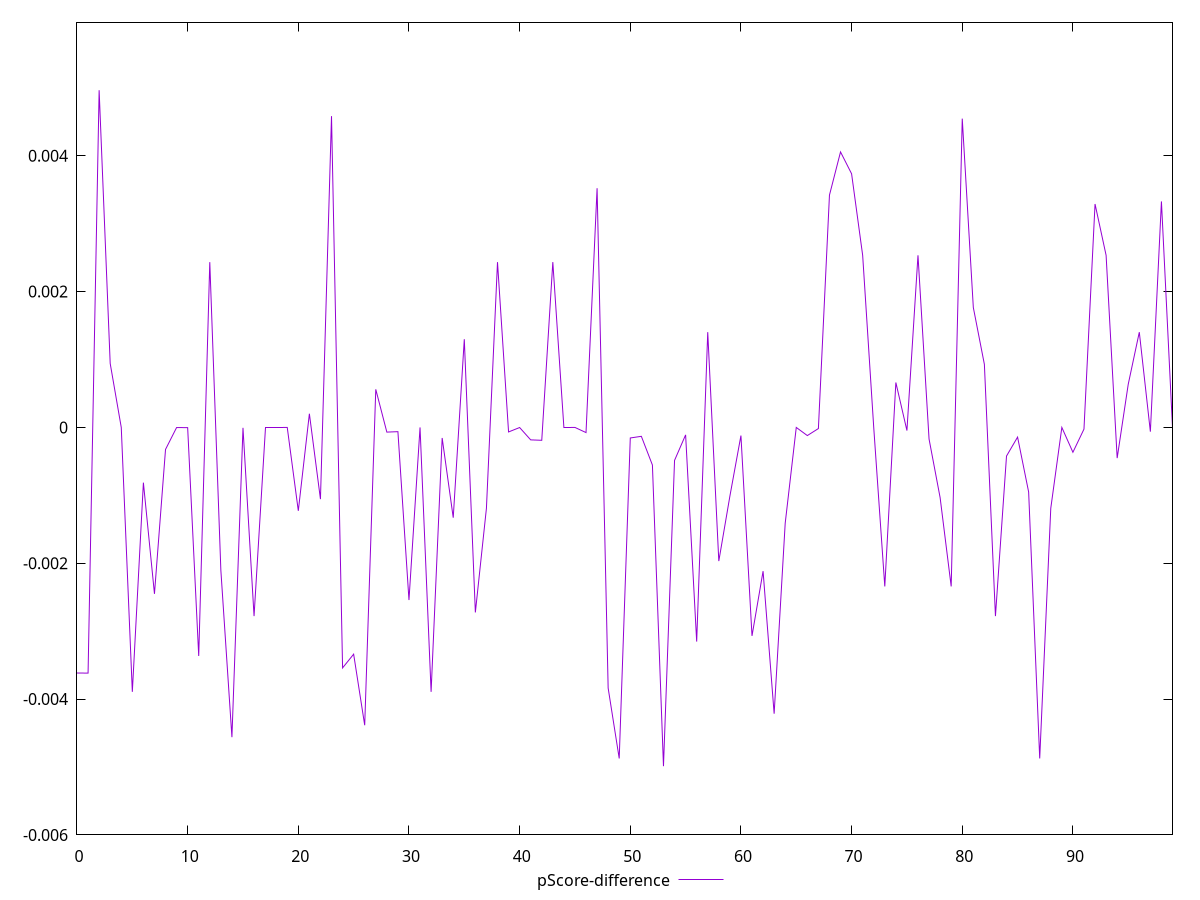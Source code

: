 reset

$pScoreDifference <<EOF
0 -0.0036157335558005266
1 -0.0036175658805676844
2 0.004963463535978652
3 0.0009406740495115917
4 -6.619511143668433e-7
5 -0.0038935927496441813
6 -0.000813175632740748
7 -0.002450691428147578
8 -0.00032442024617662657
9 -0.000002265912357968247
10 -0.000004039723237592163
11 -0.0033648270271628977
12 0.0024327806982498146
13 -0.002104139897023849
14 -0.004560699422800463
15 -0.000006189251727350964
16 -0.0027784845186997753
17 -6.619511143668433e-7
18 -6.619511143668433e-7
19 -9.501257707267285e-7
20 -0.0012281422996036628
21 0.00020088994489242396
22 -0.0010561419241679661
23 0.004582249796219795
24 -0.0035407587806517427
25 -0.0033386550765985845
26 -0.004384850774687199
27 0.0005600086585122455
28 -0.00006948289715102973
29 -0.00006306789655829981
30 -0.002541734766916104
31 -6.619511143668433e-7
32 -0.0038935927496441813
33 -0.00015588536772814798
34 -0.0013295946020026594
35 0.0012979208446615154
36 -0.0027240479675723905
37 -0.0011910429853827509
38 0.0024327806982508138
39 -0.00006728654354892782
40 -0.0000020816822585700834
41 -0.0001839125961414778
42 -0.00019005478482669869
43 0.0024327806982498146
44 -0.000002265912357968247
45 -6.619511143668433e-7
46 -0.00007643513833810456
47 0.0035211335993098336
48 -0.0038376862283343582
49 -0.004873946527100825
50 -0.00015588536772814798
51 -0.00013148332345902514
52 -0.0005542546369290413
53 -0.004987901848114928
54 -0.0004858217625225425
55 -0.00011033426445239414
56 -0.0031534591832170777
57 0.0014016611988948435
58 -0.0019682173355768384
59 -0.001013671652438819
60 -0.0001205244174697917
61 -0.003069656763404316
62 -0.002116592646380644
63 -0.004215306227154492
64 -0.001411451996564228
65 -6.619511143668433e-7
66 -0.0001205244174697917
67 -0.000017278981390145276
68 0.003419410163042036
69 0.004054984955256691
70 0.0037333244120304476
71 0.0025330086638015725
72 -6.619511143668433e-7
73 -0.0023411631105385577
74 0.0006605577170090138
75 -0.00004672084941048649
76 0.0025330086638015725
77 -0.00017131768549105697
78 -0.0010336786737362713
79 -0.0023411631105385577
80 0.004545227424343268
81 0.0017648920372247967
82 0.0009279178753864858
83 -0.0027784845186997753
84 -0.00042200658667090885
85 -0.0001432550713844627
86 -0.0009514271313667555
87 -0.004873946527100603
88 -0.0011910429853827509
89 -6.619511143668433e-7
90 -0.000366204512845969
91 -0.00002542432632235414
92 0.0032881247401280733
93 0.0025330086638015725
94 -0.0004523817110413386
95 0.000634649655834929
96 0.001401661198892734
97 -0.00006306789655829981
98 0.003326009166034316
99 -0.0000017519278445732311
EOF

set key outside below
set xrange [0:99]
set yrange [-0.0059879018481149284:0.005963463535978652]
set trange [-0.0059879018481149284:0.005963463535978652]
set terminal svg size 640, 500 enhanced background rgb 'white'
set output "report_00019_2021-02-10T18-14-37.922Z//estimated-input-latency/samples/pages/pScore-difference/values.svg"

plot $pScoreDifference title "pScore-difference" with line

reset
